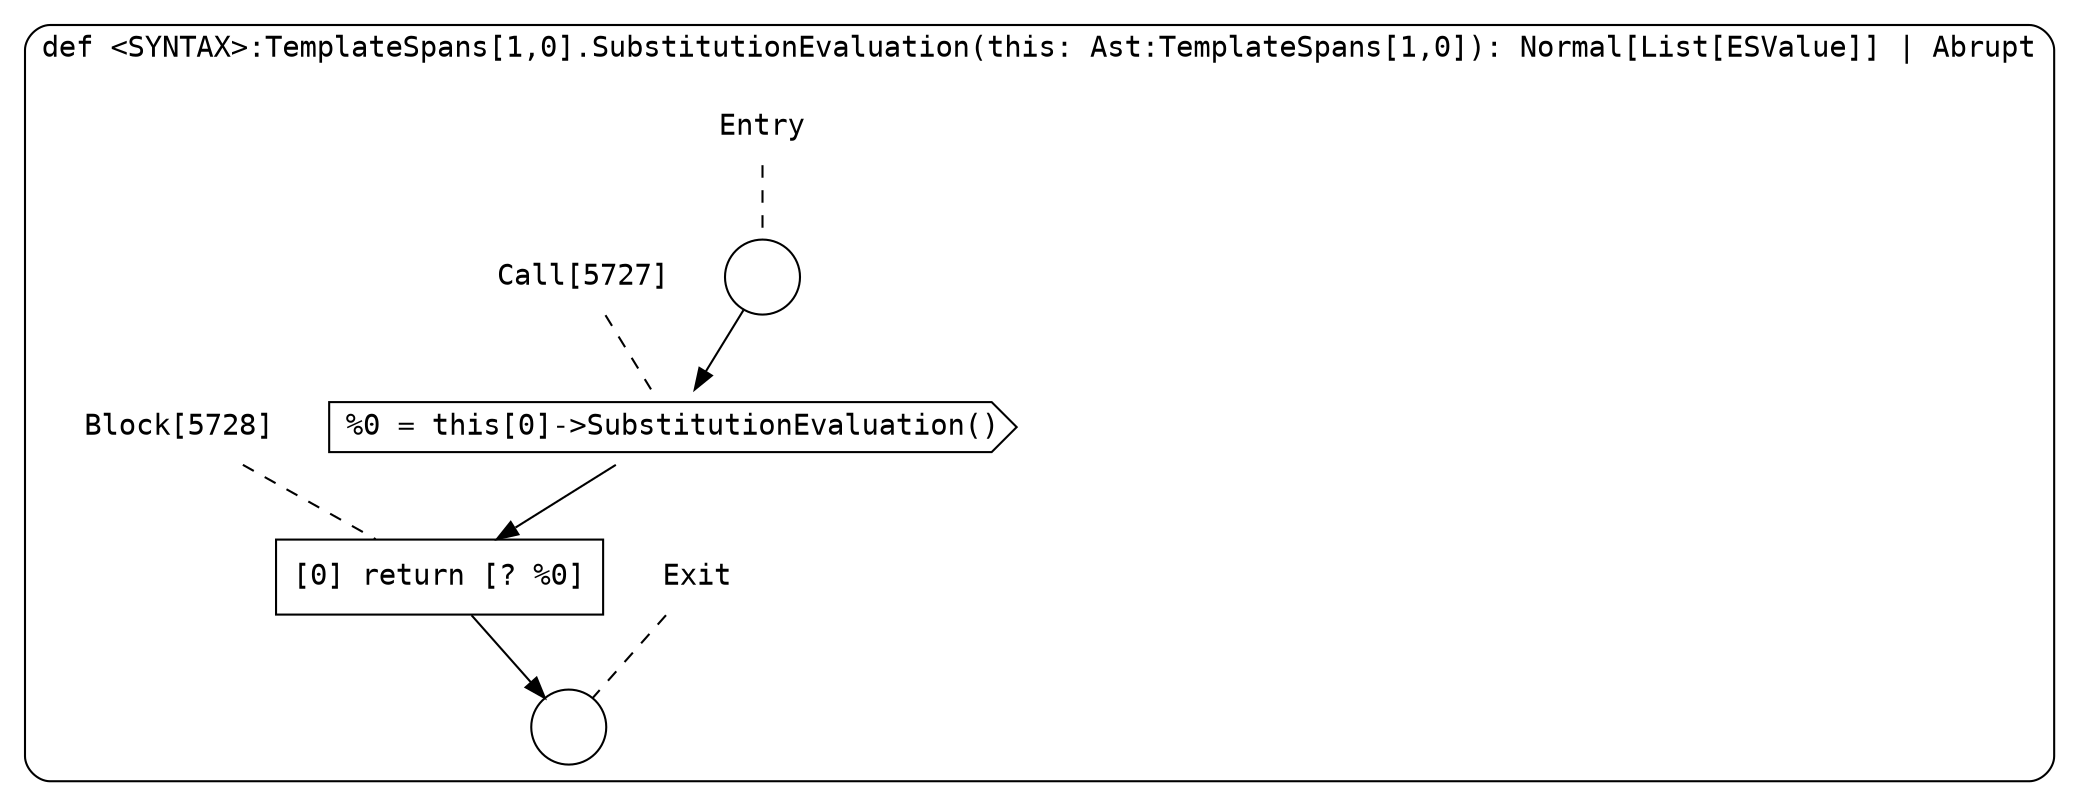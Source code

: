 digraph {
  graph [fontname = "Consolas"]
  node [fontname = "Consolas"]
  edge [fontname = "Consolas"]
  subgraph cluster1247 {
    label = "def <SYNTAX>:TemplateSpans[1,0].SubstitutionEvaluation(this: Ast:TemplateSpans[1,0]): Normal[List[ESValue]] | Abrupt"
    style = rounded
    cluster1247_entry_name [shape=none, label=<<font color="black">Entry</font>>]
    cluster1247_entry_name -> cluster1247_entry [arrowhead=none, color="black", style=dashed]
    cluster1247_entry [shape=circle label=" " color="black" fillcolor="white" style=filled]
    cluster1247_entry -> node5727 [color="black"]
    cluster1247_exit_name [shape=none, label=<<font color="black">Exit</font>>]
    cluster1247_exit_name -> cluster1247_exit [arrowhead=none, color="black", style=dashed]
    cluster1247_exit [shape=circle label=" " color="black" fillcolor="white" style=filled]
    node5727_name [shape=none, label=<<font color="black">Call[5727]</font>>]
    node5727_name -> node5727 [arrowhead=none, color="black", style=dashed]
    node5727 [shape=cds, label=<<font color="black">%0 = this[0]-&gt;SubstitutionEvaluation()</font>> color="black" fillcolor="white", style=filled]
    node5727 -> node5728 [color="black"]
    node5728_name [shape=none, label=<<font color="black">Block[5728]</font>>]
    node5728_name -> node5728 [arrowhead=none, color="black", style=dashed]
    node5728 [shape=box, label=<<font color="black">[0] return [? %0]<BR ALIGN="LEFT"/></font>> color="black" fillcolor="white", style=filled]
    node5728 -> cluster1247_exit [color="black"]
  }
}